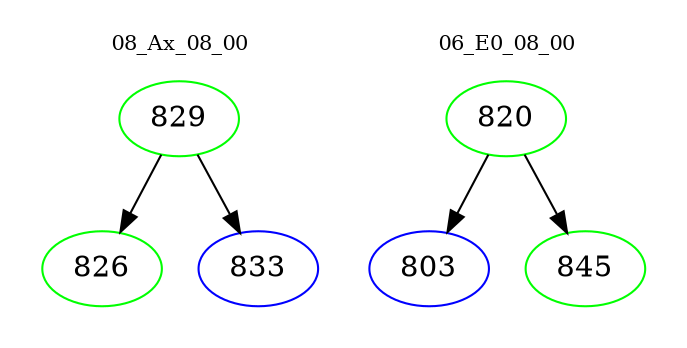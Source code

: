 digraph{
subgraph cluster_0 {
color = white
label = "08_Ax_08_00";
fontsize=10;
T0_829 [label="829", color="green"]
T0_829 -> T0_826 [color="black"]
T0_826 [label="826", color="green"]
T0_829 -> T0_833 [color="black"]
T0_833 [label="833", color="blue"]
}
subgraph cluster_1 {
color = white
label = "06_E0_08_00";
fontsize=10;
T1_820 [label="820", color="green"]
T1_820 -> T1_803 [color="black"]
T1_803 [label="803", color="blue"]
T1_820 -> T1_845 [color="black"]
T1_845 [label="845", color="green"]
}
}
